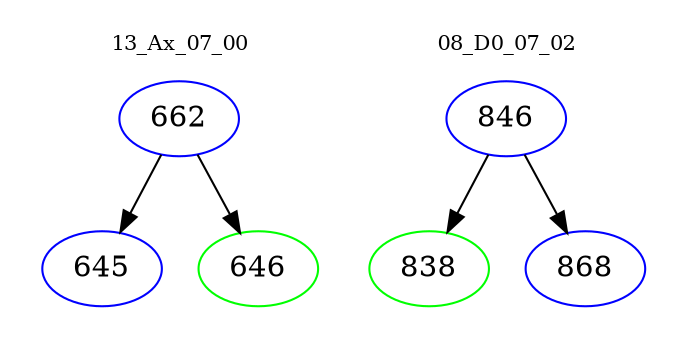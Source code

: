 digraph{
subgraph cluster_0 {
color = white
label = "13_Ax_07_00";
fontsize=10;
T0_662 [label="662", color="blue"]
T0_662 -> T0_645 [color="black"]
T0_645 [label="645", color="blue"]
T0_662 -> T0_646 [color="black"]
T0_646 [label="646", color="green"]
}
subgraph cluster_1 {
color = white
label = "08_D0_07_02";
fontsize=10;
T1_846 [label="846", color="blue"]
T1_846 -> T1_838 [color="black"]
T1_838 [label="838", color="green"]
T1_846 -> T1_868 [color="black"]
T1_868 [label="868", color="blue"]
}
}

